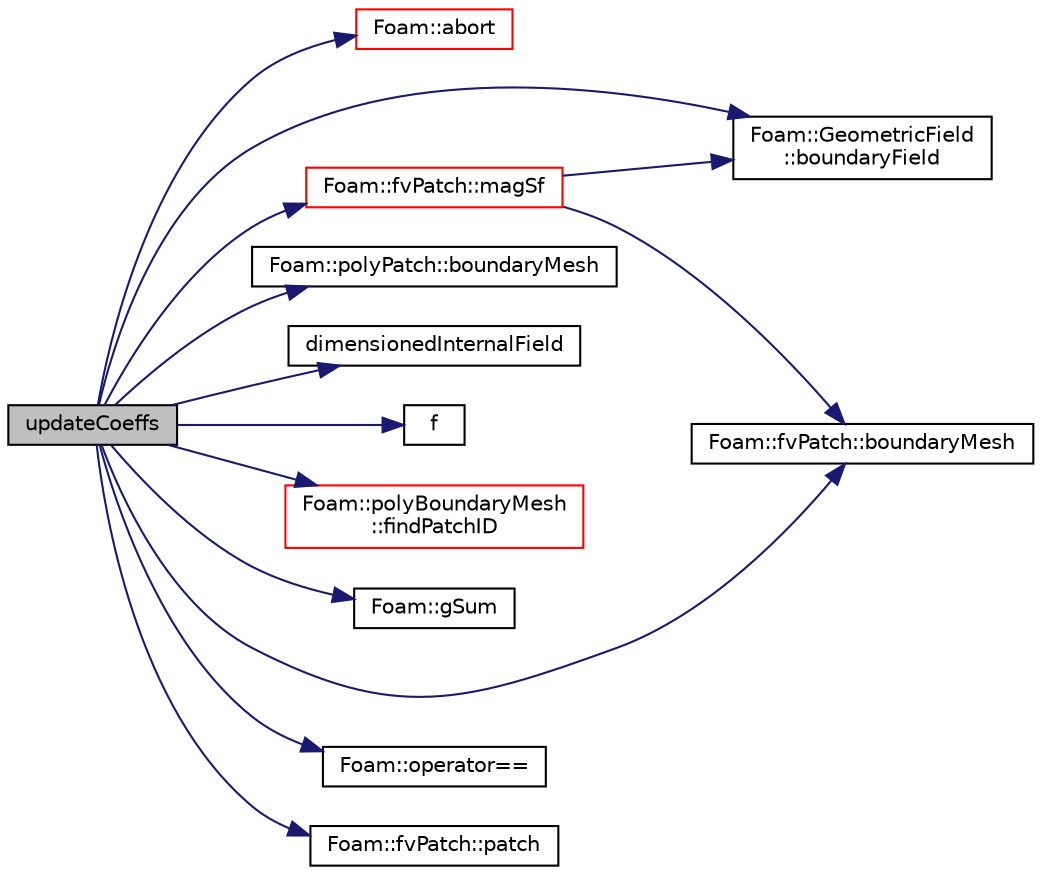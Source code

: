 digraph "updateCoeffs"
{
  bgcolor="transparent";
  edge [fontname="Helvetica",fontsize="10",labelfontname="Helvetica",labelfontsize="10"];
  node [fontname="Helvetica",fontsize="10",shape=record];
  rankdir="LR";
  Node1 [label="updateCoeffs",height=0.2,width=0.4,color="black", fillcolor="grey75", style="filled", fontcolor="black"];
  Node1 -> Node2 [color="midnightblue",fontsize="10",style="solid",fontname="Helvetica"];
  Node2 [label="Foam::abort",height=0.2,width=0.4,color="red",URL="$a10758.html#a447107a607d03e417307c203fa5fb44b"];
  Node1 -> Node3 [color="midnightblue",fontsize="10",style="solid",fontname="Helvetica"];
  Node3 [label="Foam::GeometricField\l::boundaryField",height=0.2,width=0.4,color="black",URL="$a00923.html#a3c6c1a789b48ea0c5e8bff64f9c14f2d",tooltip="Return reference to GeometricBoundaryField. "];
  Node1 -> Node4 [color="midnightblue",fontsize="10",style="solid",fontname="Helvetica"];
  Node4 [label="Foam::fvPatch::boundaryMesh",height=0.2,width=0.4,color="black",URL="$a00887.html#a16ee47bbdf0f80623b5ae25d5451deb5",tooltip="Return boundaryMesh reference. "];
  Node1 -> Node5 [color="midnightblue",fontsize="10",style="solid",fontname="Helvetica"];
  Node5 [label="Foam::polyPatch::boundaryMesh",height=0.2,width=0.4,color="black",URL="$a01939.html#a967e2a9a4a6da59154f932595447adc9",tooltip="Return boundaryMesh reference. "];
  Node1 -> Node6 [color="midnightblue",fontsize="10",style="solid",fontname="Helvetica"];
  Node6 [label="dimensionedInternalField",height=0.2,width=0.4,color="black",URL="$a03138.html#a942cd19121a46cdc649099eb27c74b18"];
  Node1 -> Node7 [color="midnightblue",fontsize="10",style="solid",fontname="Helvetica"];
  Node7 [label="f",height=0.2,width=0.4,color="black",URL="$a03940.html#a888be93833ac7a23170555c69c690288"];
  Node1 -> Node8 [color="midnightblue",fontsize="10",style="solid",fontname="Helvetica"];
  Node8 [label="Foam::polyBoundaryMesh\l::findPatchID",height=0.2,width=0.4,color="red",URL="$a01915.html#a6591fbb33e89d53c35c972523ac09e94",tooltip="Find patch index given a name. "];
  Node1 -> Node9 [color="midnightblue",fontsize="10",style="solid",fontname="Helvetica"];
  Node9 [label="Foam::gSum",height=0.2,width=0.4,color="black",URL="$a10758.html#a11b1ebb4c53ad062332767d75ca96328"];
  Node1 -> Node10 [color="midnightblue",fontsize="10",style="solid",fontname="Helvetica"];
  Node10 [label="Foam::fvPatch::magSf",height=0.2,width=0.4,color="red",URL="$a00887.html#af3911113e534bb184d697a9add80c55c",tooltip="Return face area magnitudes. "];
  Node10 -> Node3 [color="midnightblue",fontsize="10",style="solid",fontname="Helvetica"];
  Node10 -> Node4 [color="midnightblue",fontsize="10",style="solid",fontname="Helvetica"];
  Node1 -> Node11 [color="midnightblue",fontsize="10",style="solid",fontname="Helvetica"];
  Node11 [label="Foam::operator==",height=0.2,width=0.4,color="black",URL="$a10758.html#a28a45d2e3cca6152b024de57575abbf1"];
  Node1 -> Node12 [color="midnightblue",fontsize="10",style="solid",fontname="Helvetica"];
  Node12 [label="Foam::fvPatch::patch",height=0.2,width=0.4,color="black",URL="$a00887.html#a205fadce5134baf710e41c91caf55b98",tooltip="Return the polyPatch. "];
}
